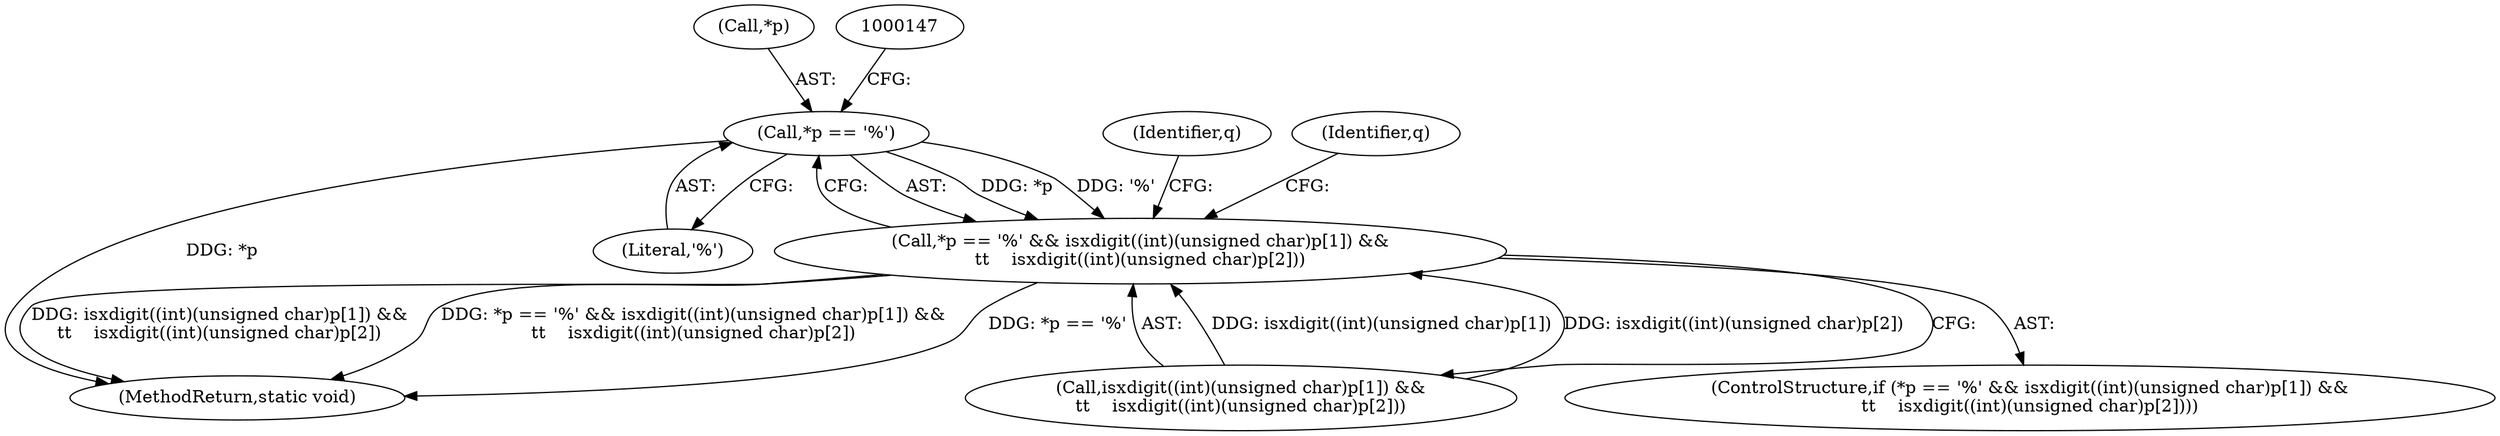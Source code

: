 digraph "0_infradead_14cae65318d3ef1f7d449e463b72b6934e82f1c2@pointer" {
"1000140" [label="(Call,*p == '%')"];
"1000139" [label="(Call,*p == '%' && isxdigit((int)(unsigned char)p[1]) &&\n\t\t    isxdigit((int)(unsigned char)p[2]))"];
"1000140" [label="(Call,*p == '%')"];
"1000177" [label="(Identifier,q)"];
"1000138" [label="(ControlStructure,if (*p == '%' && isxdigit((int)(unsigned char)p[1]) &&\n\t\t    isxdigit((int)(unsigned char)p[2])))"];
"1000143" [label="(Literal,'%')"];
"1000191" [label="(MethodReturn,static void)"];
"1000144" [label="(Call,isxdigit((int)(unsigned char)p[1]) &&\n\t\t    isxdigit((int)(unsigned char)p[2]))"];
"1000165" [label="(Identifier,q)"];
"1000139" [label="(Call,*p == '%' && isxdigit((int)(unsigned char)p[1]) &&\n\t\t    isxdigit((int)(unsigned char)p[2]))"];
"1000141" [label="(Call,*p)"];
"1000140" -> "1000139"  [label="AST: "];
"1000140" -> "1000143"  [label="CFG: "];
"1000141" -> "1000140"  [label="AST: "];
"1000143" -> "1000140"  [label="AST: "];
"1000147" -> "1000140"  [label="CFG: "];
"1000139" -> "1000140"  [label="CFG: "];
"1000140" -> "1000191"  [label="DDG: *p"];
"1000140" -> "1000139"  [label="DDG: *p"];
"1000140" -> "1000139"  [label="DDG: '%'"];
"1000139" -> "1000138"  [label="AST: "];
"1000139" -> "1000144"  [label="CFG: "];
"1000144" -> "1000139"  [label="AST: "];
"1000165" -> "1000139"  [label="CFG: "];
"1000177" -> "1000139"  [label="CFG: "];
"1000139" -> "1000191"  [label="DDG: *p == '%' && isxdigit((int)(unsigned char)p[1]) &&\n\t\t    isxdigit((int)(unsigned char)p[2])"];
"1000139" -> "1000191"  [label="DDG: *p == '%'"];
"1000139" -> "1000191"  [label="DDG: isxdigit((int)(unsigned char)p[1]) &&\n\t\t    isxdigit((int)(unsigned char)p[2])"];
"1000144" -> "1000139"  [label="DDG: isxdigit((int)(unsigned char)p[1])"];
"1000144" -> "1000139"  [label="DDG: isxdigit((int)(unsigned char)p[2])"];
}
